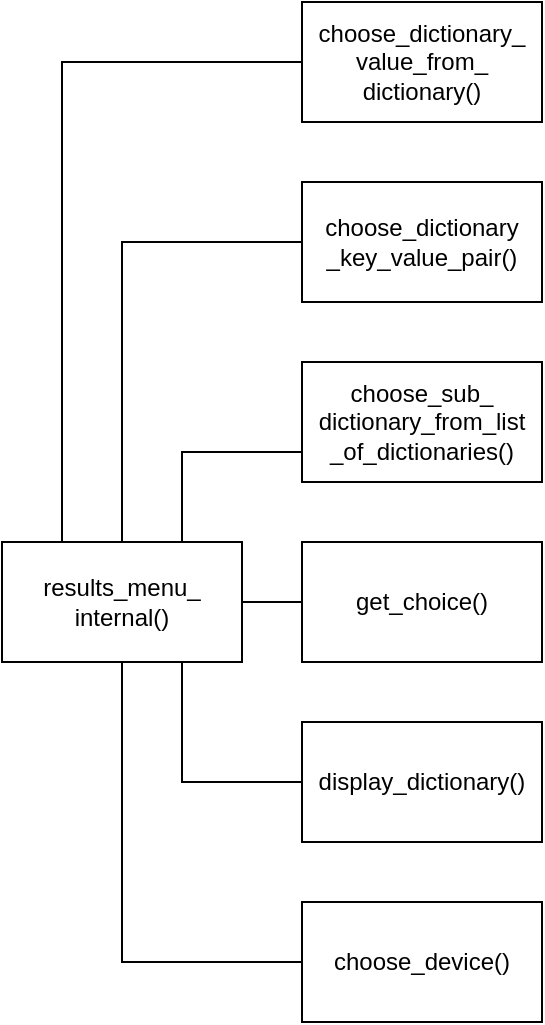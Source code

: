 <mxfile version="24.0.0" type="github">
  <diagram name="Page-1" id="uA5-8HefZM_omEQii5l-">
    <mxGraphModel dx="1049" dy="532" grid="1" gridSize="10" guides="1" tooltips="1" connect="1" arrows="1" fold="1" page="1" pageScale="1" pageWidth="827" pageHeight="1169" math="0" shadow="0">
      <root>
        <mxCell id="0" />
        <mxCell id="1" parent="0" />
        <mxCell id="cI8-jTnpXeZ6hppS1RDt-1" value="&lt;div&gt;results_menu_&lt;/div&gt;&lt;div&gt;internal()&lt;/div&gt;" style="rounded=0;whiteSpace=wrap;html=1;" parent="1" vertex="1">
          <mxGeometry y="270" width="120" height="60" as="geometry" />
        </mxCell>
        <mxCell id="cI8-jTnpXeZ6hppS1RDt-2" value="get_choice()" style="rounded=0;whiteSpace=wrap;html=1;" parent="1" vertex="1">
          <mxGeometry x="150" y="270" width="120" height="60" as="geometry" />
        </mxCell>
        <mxCell id="cI8-jTnpXeZ6hppS1RDt-4" value="display_dictionary()" style="rounded=0;whiteSpace=wrap;html=1;" parent="1" vertex="1">
          <mxGeometry x="150" y="360" width="120" height="60" as="geometry" />
        </mxCell>
        <mxCell id="cI8-jTnpXeZ6hppS1RDt-5" value="&lt;div&gt;choose_dictionary&lt;/div&gt;&lt;div&gt;_key_value_pair()&lt;br&gt;&lt;/div&gt;" style="rounded=0;whiteSpace=wrap;html=1;" parent="1" vertex="1">
          <mxGeometry x="150" y="90" width="120" height="60" as="geometry" />
        </mxCell>
        <mxCell id="cI8-jTnpXeZ6hppS1RDt-6" value="choose_device()" style="rounded=0;whiteSpace=wrap;html=1;" parent="1" vertex="1">
          <mxGeometry x="150" y="450" width="120" height="60" as="geometry" />
        </mxCell>
        <mxCell id="cI8-jTnpXeZ6hppS1RDt-7" value="&lt;div&gt;choose_sub_&lt;/div&gt;&lt;div&gt;dictionary_from_list&lt;/div&gt;&lt;div&gt;_of_dictionaries()&lt;br&gt;&lt;/div&gt;" style="rounded=0;whiteSpace=wrap;html=1;" parent="1" vertex="1">
          <mxGeometry x="150" y="180" width="120" height="60" as="geometry" />
        </mxCell>
        <mxCell id="cI8-jTnpXeZ6hppS1RDt-8" value="&lt;div&gt;choose_dictionary_&lt;/div&gt;&lt;div&gt;value_from_&lt;/div&gt;&lt;div&gt;dictionary()&lt;br&gt;&lt;/div&gt;" style="rounded=0;whiteSpace=wrap;html=1;" parent="1" vertex="1">
          <mxGeometry x="150" width="120" height="60" as="geometry" />
        </mxCell>
        <mxCell id="cI8-jTnpXeZ6hppS1RDt-11" value="" style="endArrow=none;html=1;rounded=0;exitX=1;exitY=0.5;exitDx=0;exitDy=0;entryX=0;entryY=0.5;entryDx=0;entryDy=0;" parent="1" source="cI8-jTnpXeZ6hppS1RDt-1" target="cI8-jTnpXeZ6hppS1RDt-2" edge="1">
          <mxGeometry width="50" height="50" relative="1" as="geometry">
            <mxPoint x="120" y="280" as="sourcePoint" />
            <mxPoint x="170" y="230" as="targetPoint" />
          </mxGeometry>
        </mxCell>
        <mxCell id="cI8-jTnpXeZ6hppS1RDt-12" value="" style="endArrow=none;html=1;rounded=0;exitX=0.75;exitY=0;exitDx=0;exitDy=0;entryX=0;entryY=0.75;entryDx=0;entryDy=0;" parent="1" source="cI8-jTnpXeZ6hppS1RDt-1" target="cI8-jTnpXeZ6hppS1RDt-7" edge="1">
          <mxGeometry width="50" height="50" relative="1" as="geometry">
            <mxPoint x="120" y="280" as="sourcePoint" />
            <mxPoint x="170" y="230" as="targetPoint" />
            <Array as="points">
              <mxPoint x="90" y="225" />
            </Array>
          </mxGeometry>
        </mxCell>
        <mxCell id="cI8-jTnpXeZ6hppS1RDt-13" value="" style="endArrow=none;html=1;rounded=0;exitX=0.5;exitY=0;exitDx=0;exitDy=0;entryX=0;entryY=0.5;entryDx=0;entryDy=0;" parent="1" source="cI8-jTnpXeZ6hppS1RDt-1" target="cI8-jTnpXeZ6hppS1RDt-5" edge="1">
          <mxGeometry width="50" height="50" relative="1" as="geometry">
            <mxPoint x="120" y="190" as="sourcePoint" />
            <mxPoint x="170" y="140" as="targetPoint" />
            <Array as="points">
              <mxPoint x="60" y="120" />
            </Array>
          </mxGeometry>
        </mxCell>
        <mxCell id="cI8-jTnpXeZ6hppS1RDt-14" value="" style="endArrow=none;html=1;rounded=0;entryX=0;entryY=0.5;entryDx=0;entryDy=0;exitX=0.25;exitY=0;exitDx=0;exitDy=0;" parent="1" source="cI8-jTnpXeZ6hppS1RDt-1" target="cI8-jTnpXeZ6hppS1RDt-8" edge="1">
          <mxGeometry width="50" height="50" relative="1" as="geometry">
            <mxPoint x="120" y="150" as="sourcePoint" />
            <mxPoint x="170" y="100" as="targetPoint" />
            <Array as="points">
              <mxPoint x="30" y="30" />
            </Array>
          </mxGeometry>
        </mxCell>
        <mxCell id="cI8-jTnpXeZ6hppS1RDt-15" value="" style="endArrow=none;html=1;rounded=0;exitX=0.75;exitY=1;exitDx=0;exitDy=0;entryX=0;entryY=0.5;entryDx=0;entryDy=0;" parent="1" source="cI8-jTnpXeZ6hppS1RDt-1" target="cI8-jTnpXeZ6hppS1RDt-4" edge="1">
          <mxGeometry width="50" height="50" relative="1" as="geometry">
            <mxPoint x="120" y="440" as="sourcePoint" />
            <mxPoint x="170" y="390" as="targetPoint" />
            <Array as="points">
              <mxPoint x="90" y="390" />
            </Array>
          </mxGeometry>
        </mxCell>
        <mxCell id="cI8-jTnpXeZ6hppS1RDt-16" value="" style="endArrow=none;html=1;rounded=0;exitX=0.5;exitY=1;exitDx=0;exitDy=0;entryX=0;entryY=0.5;entryDx=0;entryDy=0;" parent="1" source="cI8-jTnpXeZ6hppS1RDt-1" target="cI8-jTnpXeZ6hppS1RDt-6" edge="1">
          <mxGeometry width="50" height="50" relative="1" as="geometry">
            <mxPoint x="120" y="440" as="sourcePoint" />
            <mxPoint x="170" y="390" as="targetPoint" />
            <Array as="points">
              <mxPoint x="60" y="480" />
            </Array>
          </mxGeometry>
        </mxCell>
      </root>
    </mxGraphModel>
  </diagram>
</mxfile>
